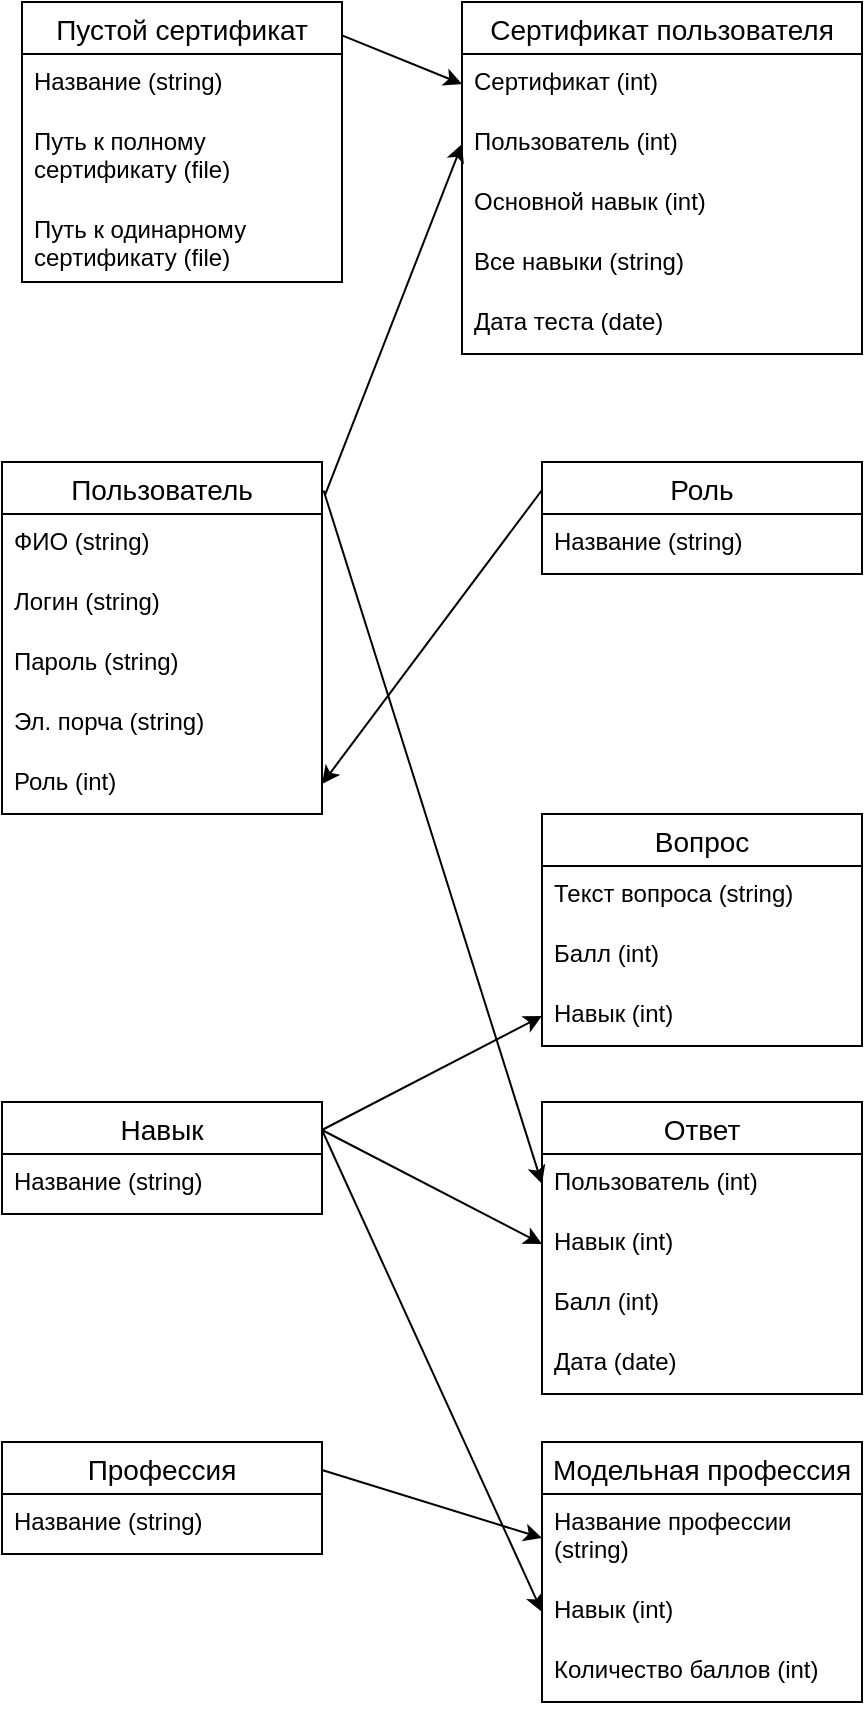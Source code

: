 <mxfile version="21.8.0" type="device">
  <diagram name="Страница — 1" id="IEi6b3AqYbR_tt0G0GOA">
    <mxGraphModel dx="1914" dy="3369" grid="1" gridSize="10" guides="1" tooltips="1" connect="1" arrows="1" fold="1" page="1" pageScale="1" pageWidth="827" pageHeight="1169" math="0" shadow="0">
      <root>
        <mxCell id="0" />
        <mxCell id="1" parent="0" />
        <mxCell id="zi9uzp55vkOhE5EhcV1z-14" value="Пользователь" style="swimlane;fontStyle=0;childLayout=stackLayout;horizontal=1;startSize=26;horizontalStack=0;resizeParent=1;resizeParentMax=0;resizeLast=0;collapsible=1;marginBottom=0;align=center;fontSize=14;" vertex="1" parent="1">
          <mxGeometry x="30" y="-2090" width="160" height="176" as="geometry" />
        </mxCell>
        <mxCell id="zi9uzp55vkOhE5EhcV1z-15" value="ФИО (string)" style="text;strokeColor=none;fillColor=none;spacingLeft=4;spacingRight=4;overflow=hidden;rotatable=0;points=[[0,0.5],[1,0.5]];portConstraint=eastwest;fontSize=12;whiteSpace=wrap;html=1;perimeterSpacing=0;labelBorderColor=none;" vertex="1" parent="zi9uzp55vkOhE5EhcV1z-14">
          <mxGeometry y="26" width="160" height="30" as="geometry" />
        </mxCell>
        <mxCell id="zi9uzp55vkOhE5EhcV1z-16" value="Логин (string)" style="text;strokeColor=none;fillColor=none;spacingLeft=4;spacingRight=4;overflow=hidden;rotatable=0;points=[[0,0.5],[1,0.5]];portConstraint=eastwest;fontSize=12;whiteSpace=wrap;html=1;" vertex="1" parent="zi9uzp55vkOhE5EhcV1z-14">
          <mxGeometry y="56" width="160" height="30" as="geometry" />
        </mxCell>
        <mxCell id="zi9uzp55vkOhE5EhcV1z-17" value="Пароль (string)" style="text;strokeColor=none;fillColor=none;spacingLeft=4;spacingRight=4;overflow=hidden;rotatable=0;points=[[0,0.5],[1,0.5]];portConstraint=eastwest;fontSize=12;whiteSpace=wrap;html=1;" vertex="1" parent="zi9uzp55vkOhE5EhcV1z-14">
          <mxGeometry y="86" width="160" height="30" as="geometry" />
        </mxCell>
        <mxCell id="zi9uzp55vkOhE5EhcV1z-18" value="Эл. порча (string)" style="text;strokeColor=none;fillColor=none;spacingLeft=4;spacingRight=4;overflow=hidden;rotatable=0;points=[[0,0.5],[1,0.5]];portConstraint=eastwest;fontSize=12;whiteSpace=wrap;html=1;" vertex="1" parent="zi9uzp55vkOhE5EhcV1z-14">
          <mxGeometry y="116" width="160" height="30" as="geometry" />
        </mxCell>
        <mxCell id="zi9uzp55vkOhE5EhcV1z-19" value="Роль&amp;nbsp;(int)" style="text;strokeColor=none;fillColor=none;spacingLeft=4;spacingRight=4;overflow=hidden;rotatable=0;points=[[0,0.5],[1,0.5]];portConstraint=eastwest;fontSize=12;whiteSpace=wrap;html=1;" vertex="1" parent="zi9uzp55vkOhE5EhcV1z-14">
          <mxGeometry y="146" width="160" height="30" as="geometry" />
        </mxCell>
        <mxCell id="zi9uzp55vkOhE5EhcV1z-20" value="Роль" style="swimlane;fontStyle=0;childLayout=stackLayout;horizontal=1;startSize=26;horizontalStack=0;resizeParent=1;resizeParentMax=0;resizeLast=0;collapsible=1;marginBottom=0;align=center;fontSize=14;" vertex="1" parent="1">
          <mxGeometry x="300" y="-2090" width="160" height="56" as="geometry" />
        </mxCell>
        <mxCell id="zi9uzp55vkOhE5EhcV1z-21" value="Название (string)" style="text;strokeColor=none;fillColor=none;spacingLeft=4;spacingRight=4;overflow=hidden;rotatable=0;points=[[0,0.5],[1,0.5]];portConstraint=eastwest;fontSize=12;whiteSpace=wrap;html=1;" vertex="1" parent="zi9uzp55vkOhE5EhcV1z-20">
          <mxGeometry y="26" width="160" height="30" as="geometry" />
        </mxCell>
        <mxCell id="zi9uzp55vkOhE5EhcV1z-28" value="Профеccия" style="swimlane;fontStyle=0;childLayout=stackLayout;horizontal=1;startSize=26;horizontalStack=0;resizeParent=1;resizeParentMax=0;resizeLast=0;collapsible=1;marginBottom=0;align=center;fontSize=14;" vertex="1" parent="1">
          <mxGeometry x="30" y="-1600" width="160" height="56" as="geometry" />
        </mxCell>
        <mxCell id="zi9uzp55vkOhE5EhcV1z-29" value="Название (string)" style="text;strokeColor=none;fillColor=none;spacingLeft=4;spacingRight=4;overflow=hidden;rotatable=0;points=[[0,0.5],[1,0.5]];portConstraint=eastwest;fontSize=12;whiteSpace=wrap;html=1;" vertex="1" parent="zi9uzp55vkOhE5EhcV1z-28">
          <mxGeometry y="26" width="160" height="30" as="geometry" />
        </mxCell>
        <mxCell id="zi9uzp55vkOhE5EhcV1z-32" value="Навык" style="swimlane;fontStyle=0;childLayout=stackLayout;horizontal=1;startSize=26;horizontalStack=0;resizeParent=1;resizeParentMax=0;resizeLast=0;collapsible=1;marginBottom=0;align=center;fontSize=14;" vertex="1" parent="1">
          <mxGeometry x="30" y="-1770" width="160" height="56" as="geometry" />
        </mxCell>
        <mxCell id="zi9uzp55vkOhE5EhcV1z-33" value="Название (string)" style="text;strokeColor=none;fillColor=none;spacingLeft=4;spacingRight=4;overflow=hidden;rotatable=0;points=[[0,0.5],[1,0.5]];portConstraint=eastwest;fontSize=12;whiteSpace=wrap;html=1;" vertex="1" parent="zi9uzp55vkOhE5EhcV1z-32">
          <mxGeometry y="26" width="160" height="30" as="geometry" />
        </mxCell>
        <mxCell id="zi9uzp55vkOhE5EhcV1z-34" value="Вопрос" style="swimlane;fontStyle=0;childLayout=stackLayout;horizontal=1;startSize=26;horizontalStack=0;resizeParent=1;resizeParentMax=0;resizeLast=0;collapsible=1;marginBottom=0;align=center;fontSize=14;" vertex="1" parent="1">
          <mxGeometry x="300" y="-1914" width="160" height="116" as="geometry" />
        </mxCell>
        <mxCell id="zi9uzp55vkOhE5EhcV1z-35" value="Текст вопроса (string)" style="text;strokeColor=none;fillColor=none;spacingLeft=4;spacingRight=4;overflow=hidden;rotatable=0;points=[[0,0.5],[1,0.5]];portConstraint=eastwest;fontSize=12;whiteSpace=wrap;html=1;" vertex="1" parent="zi9uzp55vkOhE5EhcV1z-34">
          <mxGeometry y="26" width="160" height="30" as="geometry" />
        </mxCell>
        <mxCell id="zi9uzp55vkOhE5EhcV1z-36" value="Балл (int)" style="text;strokeColor=none;fillColor=none;spacingLeft=4;spacingRight=4;overflow=hidden;rotatable=0;points=[[0,0.5],[1,0.5]];portConstraint=eastwest;fontSize=12;whiteSpace=wrap;html=1;" vertex="1" parent="zi9uzp55vkOhE5EhcV1z-34">
          <mxGeometry y="56" width="160" height="30" as="geometry" />
        </mxCell>
        <mxCell id="zi9uzp55vkOhE5EhcV1z-38" value="Навык (int)" style="text;strokeColor=none;fillColor=none;spacingLeft=4;spacingRight=4;overflow=hidden;rotatable=0;points=[[0,0.5],[1,0.5]];portConstraint=eastwest;fontSize=12;whiteSpace=wrap;html=1;" vertex="1" parent="zi9uzp55vkOhE5EhcV1z-34">
          <mxGeometry y="86" width="160" height="30" as="geometry" />
        </mxCell>
        <mxCell id="zi9uzp55vkOhE5EhcV1z-40" value="Модельная профессия" style="swimlane;fontStyle=0;childLayout=stackLayout;horizontal=1;startSize=26;horizontalStack=0;resizeParent=1;resizeParentMax=0;resizeLast=0;collapsible=1;marginBottom=0;align=center;fontSize=14;" vertex="1" parent="1">
          <mxGeometry x="300" y="-1600" width="160" height="130" as="geometry" />
        </mxCell>
        <mxCell id="zi9uzp55vkOhE5EhcV1z-41" value="Название профессии (string)" style="text;strokeColor=none;fillColor=none;spacingLeft=4;spacingRight=4;overflow=hidden;rotatable=0;points=[[0,0.5],[1,0.5]];portConstraint=eastwest;fontSize=12;whiteSpace=wrap;html=1;" vertex="1" parent="zi9uzp55vkOhE5EhcV1z-40">
          <mxGeometry y="26" width="160" height="44" as="geometry" />
        </mxCell>
        <mxCell id="zi9uzp55vkOhE5EhcV1z-42" value="Навык&amp;nbsp;(int)" style="text;strokeColor=none;fillColor=none;spacingLeft=4;spacingRight=4;overflow=hidden;rotatable=0;points=[[0,0.5],[1,0.5]];portConstraint=eastwest;fontSize=12;whiteSpace=wrap;html=1;" vertex="1" parent="zi9uzp55vkOhE5EhcV1z-40">
          <mxGeometry y="70" width="160" height="30" as="geometry" />
        </mxCell>
        <mxCell id="zi9uzp55vkOhE5EhcV1z-43" value="Количество баллов&amp;nbsp;(int)" style="text;strokeColor=none;fillColor=none;spacingLeft=4;spacingRight=4;overflow=hidden;rotatable=0;points=[[0,0.5],[1,0.5]];portConstraint=eastwest;fontSize=12;whiteSpace=wrap;html=1;" vertex="1" parent="zi9uzp55vkOhE5EhcV1z-40">
          <mxGeometry y="100" width="160" height="30" as="geometry" />
        </mxCell>
        <mxCell id="zi9uzp55vkOhE5EhcV1z-44" value="Ответ" style="swimlane;fontStyle=0;childLayout=stackLayout;horizontal=1;startSize=26;horizontalStack=0;resizeParent=1;resizeParentMax=0;resizeLast=0;collapsible=1;marginBottom=0;align=center;fontSize=14;" vertex="1" parent="1">
          <mxGeometry x="300" y="-1770" width="160" height="146" as="geometry" />
        </mxCell>
        <mxCell id="zi9uzp55vkOhE5EhcV1z-45" value="Пользователь (int)" style="text;strokeColor=none;fillColor=none;spacingLeft=4;spacingRight=4;overflow=hidden;rotatable=0;points=[[0,0.5],[1,0.5]];portConstraint=eastwest;fontSize=12;whiteSpace=wrap;html=1;" vertex="1" parent="zi9uzp55vkOhE5EhcV1z-44">
          <mxGeometry y="26" width="160" height="30" as="geometry" />
        </mxCell>
        <mxCell id="zi9uzp55vkOhE5EhcV1z-46" value="Навык (int)" style="text;strokeColor=none;fillColor=none;spacingLeft=4;spacingRight=4;overflow=hidden;rotatable=0;points=[[0,0.5],[1,0.5]];portConstraint=eastwest;fontSize=12;whiteSpace=wrap;html=1;" vertex="1" parent="zi9uzp55vkOhE5EhcV1z-44">
          <mxGeometry y="56" width="160" height="30" as="geometry" />
        </mxCell>
        <mxCell id="zi9uzp55vkOhE5EhcV1z-47" value="Балл&amp;nbsp;(int)" style="text;strokeColor=none;fillColor=none;spacingLeft=4;spacingRight=4;overflow=hidden;rotatable=0;points=[[0,0.5],[1,0.5]];portConstraint=eastwest;fontSize=12;whiteSpace=wrap;html=1;" vertex="1" parent="zi9uzp55vkOhE5EhcV1z-44">
          <mxGeometry y="86" width="160" height="30" as="geometry" />
        </mxCell>
        <mxCell id="zi9uzp55vkOhE5EhcV1z-48" value="Дата (date)" style="text;strokeColor=none;fillColor=none;spacingLeft=4;spacingRight=4;overflow=hidden;rotatable=0;points=[[0,0.5],[1,0.5]];portConstraint=eastwest;fontSize=12;whiteSpace=wrap;html=1;" vertex="1" parent="zi9uzp55vkOhE5EhcV1z-44">
          <mxGeometry y="116" width="160" height="30" as="geometry" />
        </mxCell>
        <mxCell id="zi9uzp55vkOhE5EhcV1z-49" value="Пустой сертификат" style="swimlane;fontStyle=0;childLayout=stackLayout;horizontal=1;startSize=26;horizontalStack=0;resizeParent=1;resizeParentMax=0;resizeLast=0;collapsible=1;marginBottom=0;align=center;fontSize=14;" vertex="1" parent="1">
          <mxGeometry x="40" y="-2320" width="160" height="140" as="geometry" />
        </mxCell>
        <mxCell id="zi9uzp55vkOhE5EhcV1z-50" value="Название (string)" style="text;strokeColor=none;fillColor=none;spacingLeft=4;spacingRight=4;overflow=hidden;rotatable=0;points=[[0,0.5],[1,0.5]];portConstraint=eastwest;fontSize=12;whiteSpace=wrap;html=1;" vertex="1" parent="zi9uzp55vkOhE5EhcV1z-49">
          <mxGeometry y="26" width="160" height="30" as="geometry" />
        </mxCell>
        <mxCell id="zi9uzp55vkOhE5EhcV1z-51" value="Путь к полному сертификату (file)" style="text;strokeColor=none;fillColor=none;spacingLeft=4;spacingRight=4;overflow=hidden;rotatable=0;points=[[0,0.5],[1,0.5]];portConstraint=eastwest;fontSize=12;whiteSpace=wrap;html=1;" vertex="1" parent="zi9uzp55vkOhE5EhcV1z-49">
          <mxGeometry y="56" width="160" height="44" as="geometry" />
        </mxCell>
        <mxCell id="zi9uzp55vkOhE5EhcV1z-52" value="Путь к одинарному сертификату (file)" style="text;strokeColor=none;fillColor=none;spacingLeft=4;spacingRight=4;overflow=hidden;rotatable=0;points=[[0,0.5],[1,0.5]];portConstraint=eastwest;fontSize=12;whiteSpace=wrap;html=1;" vertex="1" parent="zi9uzp55vkOhE5EhcV1z-49">
          <mxGeometry y="100" width="160" height="40" as="geometry" />
        </mxCell>
        <mxCell id="zi9uzp55vkOhE5EhcV1z-54" value="Сертификат пользователя" style="swimlane;fontStyle=0;childLayout=stackLayout;horizontal=1;startSize=26;horizontalStack=0;resizeParent=1;resizeParentMax=0;resizeLast=0;collapsible=1;marginBottom=0;align=center;fontSize=14;" vertex="1" parent="1">
          <mxGeometry x="260" y="-2320" width="200" height="176" as="geometry" />
        </mxCell>
        <mxCell id="zi9uzp55vkOhE5EhcV1z-55" value="Сертификат&amp;nbsp;(int)" style="text;strokeColor=none;fillColor=none;spacingLeft=4;spacingRight=4;overflow=hidden;rotatable=0;points=[[0,0.5],[1,0.5]];portConstraint=eastwest;fontSize=12;whiteSpace=wrap;html=1;" vertex="1" parent="zi9uzp55vkOhE5EhcV1z-54">
          <mxGeometry y="26" width="200" height="30" as="geometry" />
        </mxCell>
        <mxCell id="zi9uzp55vkOhE5EhcV1z-56" value="Пользователь&amp;nbsp;(int)" style="text;strokeColor=none;fillColor=none;spacingLeft=4;spacingRight=4;overflow=hidden;rotatable=0;points=[[0,0.5],[1,0.5]];portConstraint=eastwest;fontSize=12;whiteSpace=wrap;html=1;" vertex="1" parent="zi9uzp55vkOhE5EhcV1z-54">
          <mxGeometry y="56" width="200" height="30" as="geometry" />
        </mxCell>
        <mxCell id="zi9uzp55vkOhE5EhcV1z-57" value="Основной навык&amp;nbsp;(int)" style="text;strokeColor=none;fillColor=none;spacingLeft=4;spacingRight=4;overflow=hidden;rotatable=0;points=[[0,0.5],[1,0.5]];portConstraint=eastwest;fontSize=12;whiteSpace=wrap;html=1;" vertex="1" parent="zi9uzp55vkOhE5EhcV1z-54">
          <mxGeometry y="86" width="200" height="30" as="geometry" />
        </mxCell>
        <mxCell id="zi9uzp55vkOhE5EhcV1z-58" value="Все навыки (string)" style="text;strokeColor=none;fillColor=none;spacingLeft=4;spacingRight=4;overflow=hidden;rotatable=0;points=[[0,0.5],[1,0.5]];portConstraint=eastwest;fontSize=12;whiteSpace=wrap;html=1;" vertex="1" parent="zi9uzp55vkOhE5EhcV1z-54">
          <mxGeometry y="116" width="200" height="30" as="geometry" />
        </mxCell>
        <mxCell id="zi9uzp55vkOhE5EhcV1z-60" value="Дата теста (date)" style="text;strokeColor=none;fillColor=none;spacingLeft=4;spacingRight=4;overflow=hidden;rotatable=0;points=[[0,0.5],[1,0.5]];portConstraint=eastwest;fontSize=12;whiteSpace=wrap;html=1;" vertex="1" parent="zi9uzp55vkOhE5EhcV1z-54">
          <mxGeometry y="146" width="200" height="30" as="geometry" />
        </mxCell>
        <mxCell id="zi9uzp55vkOhE5EhcV1z-62" value="" style="endArrow=classic;html=1;rounded=0;entryX=1;entryY=0.5;entryDx=0;entryDy=0;exitX=0;exitY=0.25;exitDx=0;exitDy=0;" edge="1" parent="1" source="zi9uzp55vkOhE5EhcV1z-20" target="zi9uzp55vkOhE5EhcV1z-19">
          <mxGeometry width="50" height="50" relative="1" as="geometry">
            <mxPoint x="250" y="-1980" as="sourcePoint" />
            <mxPoint x="200" y="-1930" as="targetPoint" />
          </mxGeometry>
        </mxCell>
        <mxCell id="zi9uzp55vkOhE5EhcV1z-64" value="" style="endArrow=classic;html=1;rounded=0;entryX=0;entryY=0.5;entryDx=0;entryDy=0;exitX=1;exitY=0.25;exitDx=0;exitDy=0;" edge="1" parent="1" source="zi9uzp55vkOhE5EhcV1z-32" target="zi9uzp55vkOhE5EhcV1z-38">
          <mxGeometry width="50" height="50" relative="1" as="geometry">
            <mxPoint x="160" y="-1810" as="sourcePoint" />
            <mxPoint x="210" y="-1860" as="targetPoint" />
          </mxGeometry>
        </mxCell>
        <mxCell id="zi9uzp55vkOhE5EhcV1z-65" value="" style="endArrow=classic;html=1;rounded=0;entryX=0;entryY=0.5;entryDx=0;entryDy=0;exitX=1;exitY=0.25;exitDx=0;exitDy=0;" edge="1" parent="1" source="zi9uzp55vkOhE5EhcV1z-32" target="zi9uzp55vkOhE5EhcV1z-46">
          <mxGeometry width="50" height="50" relative="1" as="geometry">
            <mxPoint x="200" y="-1681" as="sourcePoint" />
            <mxPoint x="254" y="-1710" as="targetPoint" />
          </mxGeometry>
        </mxCell>
        <mxCell id="zi9uzp55vkOhE5EhcV1z-66" value="" style="endArrow=classic;html=1;rounded=0;entryX=0;entryY=0.5;entryDx=0;entryDy=0;exitX=1.005;exitY=0.081;exitDx=0;exitDy=0;exitPerimeter=0;" edge="1" parent="1" source="zi9uzp55vkOhE5EhcV1z-14" target="zi9uzp55vkOhE5EhcV1z-45">
          <mxGeometry width="50" height="50" relative="1" as="geometry">
            <mxPoint x="-10" y="-1800" as="sourcePoint" />
            <mxPoint x="40" y="-1850" as="targetPoint" />
          </mxGeometry>
        </mxCell>
        <mxCell id="zi9uzp55vkOhE5EhcV1z-67" value="" style="endArrow=classic;html=1;rounded=0;entryX=0;entryY=0.5;entryDx=0;entryDy=0;exitX=1;exitY=0.25;exitDx=0;exitDy=0;" edge="1" parent="1" source="zi9uzp55vkOhE5EhcV1z-28" target="zi9uzp55vkOhE5EhcV1z-41">
          <mxGeometry width="50" height="50" relative="1" as="geometry">
            <mxPoint x="-10" y="-1800" as="sourcePoint" />
            <mxPoint x="40" y="-1850" as="targetPoint" />
          </mxGeometry>
        </mxCell>
        <mxCell id="zi9uzp55vkOhE5EhcV1z-69" value="" style="endArrow=classic;html=1;rounded=0;entryX=0;entryY=0.5;entryDx=0;entryDy=0;exitX=1;exitY=0.25;exitDx=0;exitDy=0;" edge="1" parent="1" source="zi9uzp55vkOhE5EhcV1z-32" target="zi9uzp55vkOhE5EhcV1z-42">
          <mxGeometry width="50" height="50" relative="1" as="geometry">
            <mxPoint x="-10" y="-1800" as="sourcePoint" />
            <mxPoint x="40" y="-1850" as="targetPoint" />
          </mxGeometry>
        </mxCell>
        <mxCell id="zi9uzp55vkOhE5EhcV1z-71" value="" style="endArrow=classic;html=1;rounded=0;entryX=0;entryY=0.5;entryDx=0;entryDy=0;exitX=1.002;exitY=0.12;exitDx=0;exitDy=0;exitPerimeter=0;" edge="1" parent="1" source="zi9uzp55vkOhE5EhcV1z-49" target="zi9uzp55vkOhE5EhcV1z-55">
          <mxGeometry width="50" height="50" relative="1" as="geometry">
            <mxPoint x="290" y="-1730" as="sourcePoint" />
            <mxPoint x="340" y="-1780" as="targetPoint" />
          </mxGeometry>
        </mxCell>
        <mxCell id="zi9uzp55vkOhE5EhcV1z-73" value="" style="endArrow=classic;html=1;rounded=0;exitX=1.009;exitY=0.095;exitDx=0;exitDy=0;exitPerimeter=0;entryX=0;entryY=0.5;entryDx=0;entryDy=0;" edge="1" parent="1" source="zi9uzp55vkOhE5EhcV1z-14" target="zi9uzp55vkOhE5EhcV1z-56">
          <mxGeometry width="50" height="50" relative="1" as="geometry">
            <mxPoint x="290" y="-1860" as="sourcePoint" />
            <mxPoint x="340" y="-1910" as="targetPoint" />
          </mxGeometry>
        </mxCell>
      </root>
    </mxGraphModel>
  </diagram>
</mxfile>
